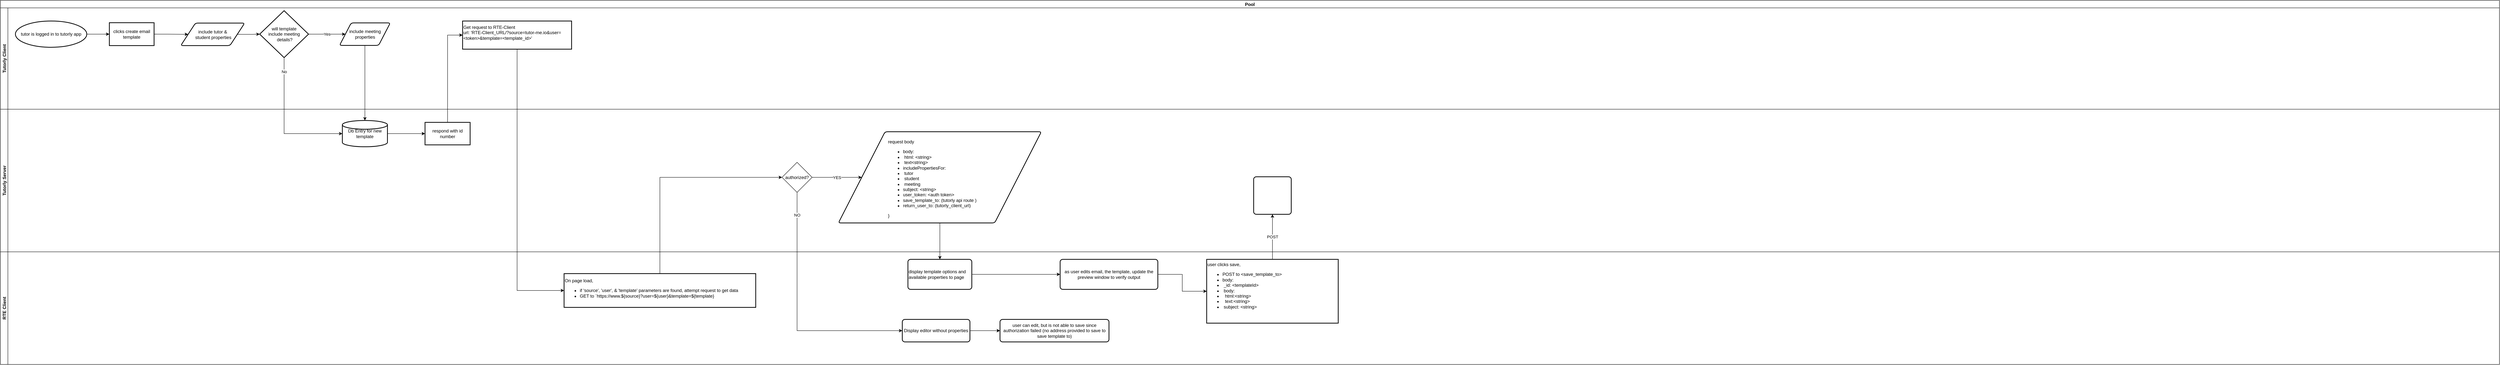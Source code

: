 <mxfile version="16.4.6" type="github">
  <diagram id="xJeY-aYBspKVuAbn9HPW" name="process map">
    <mxGraphModel dx="1370" dy="1121" grid="1" gridSize="10" guides="1" tooltips="1" connect="1" arrows="1" fold="1" page="0" pageScale="1" pageWidth="850" pageHeight="1100" math="0" shadow="0">
      <root>
        <mxCell id="0" />
        <mxCell id="1" parent="0" />
        <mxCell id="YqHw_-z-we6Wixd4SVcK-1" value="Pool" style="swimlane;childLayout=stackLayout;resizeParent=1;resizeParentMax=0;horizontal=1;startSize=20;horizontalStack=0;" vertex="1" parent="1">
          <mxGeometry x="-40" y="-30" width="6650" height="970" as="geometry" />
        </mxCell>
        <mxCell id="YqHw_-z-we6Wixd4SVcK-20" value="" style="edgeStyle=orthogonalEdgeStyle;rounded=0;orthogonalLoop=1;jettySize=auto;html=1;entryX=0;entryY=0.5;entryDx=0;entryDy=0;" edge="1" parent="YqHw_-z-we6Wixd4SVcK-1" source="YqHw_-z-we6Wixd4SVcK-17" target="YqHw_-z-we6Wixd4SVcK-19">
          <mxGeometry relative="1" as="geometry" />
        </mxCell>
        <mxCell id="YqHw_-z-we6Wixd4SVcK-22" value="" style="edgeStyle=orthogonalEdgeStyle;rounded=0;orthogonalLoop=1;jettySize=auto;html=1;entryX=0;entryY=0.5;entryDx=0;entryDy=0;exitX=0.5;exitY=1;exitDx=0;exitDy=0;" edge="1" parent="YqHw_-z-we6Wixd4SVcK-1" source="YqHw_-z-we6Wixd4SVcK-19" target="YqHw_-z-we6Wixd4SVcK-33">
          <mxGeometry relative="1" as="geometry">
            <mxPoint x="1375" y="900.5" as="targetPoint" />
          </mxGeometry>
        </mxCell>
        <mxCell id="YqHw_-z-we6Wixd4SVcK-2" value="Tutorly Client" style="swimlane;startSize=20;horizontal=0;" vertex="1" parent="YqHw_-z-we6Wixd4SVcK-1">
          <mxGeometry y="20" width="6650" height="270" as="geometry" />
        </mxCell>
        <mxCell id="YqHw_-z-we6Wixd4SVcK-5" value="tutor is logged in to tutorly app" style="strokeWidth=2;html=1;shape=mxgraph.flowchart.start_1;whiteSpace=wrap;" vertex="1" parent="YqHw_-z-we6Wixd4SVcK-2">
          <mxGeometry x="40" y="35" width="190" height="70" as="geometry" />
        </mxCell>
        <mxCell id="YqHw_-z-we6Wixd4SVcK-29" style="edgeStyle=orthogonalEdgeStyle;rounded=0;orthogonalLoop=1;jettySize=auto;html=1;exitX=1;exitY=0.5;exitDx=0;exitDy=0;" edge="1" parent="YqHw_-z-we6Wixd4SVcK-2" source="YqHw_-z-we6Wixd4SVcK-6" target="YqHw_-z-we6Wixd4SVcK-27">
          <mxGeometry relative="1" as="geometry" />
        </mxCell>
        <mxCell id="YqHw_-z-we6Wixd4SVcK-6" value="clicks create email template" style="whiteSpace=wrap;html=1;strokeWidth=2;" vertex="1" parent="YqHw_-z-we6Wixd4SVcK-2">
          <mxGeometry x="290" y="39.5" width="119" height="61" as="geometry" />
        </mxCell>
        <mxCell id="YqHw_-z-we6Wixd4SVcK-7" value="" style="edgeStyle=orthogonalEdgeStyle;rounded=0;orthogonalLoop=1;jettySize=auto;html=1;" edge="1" parent="YqHw_-z-we6Wixd4SVcK-2" source="YqHw_-z-we6Wixd4SVcK-5" target="YqHw_-z-we6Wixd4SVcK-6">
          <mxGeometry relative="1" as="geometry" />
        </mxCell>
        <mxCell id="YqHw_-z-we6Wixd4SVcK-19" value="&lt;div&gt;&lt;span&gt;Get request to RTE-Client&lt;/span&gt;&lt;/div&gt;&lt;div&gt;&lt;span&gt;url: &#39;RTE-Client_URL/?source=tutor-me.io&amp;amp;user=&amp;lt;token&amp;gt;&amp;amp;template=&amp;lt;template_id&amp;gt;&#39;&lt;/span&gt;&lt;/div&gt;&lt;div&gt;&lt;br&gt;&lt;/div&gt;" style="whiteSpace=wrap;html=1;fillColor=rgb(255, 255, 255);strokeColor=rgb(0, 0, 0);fontColor=rgb(0, 0, 0);strokeWidth=2;align=left;" vertex="1" parent="YqHw_-z-we6Wixd4SVcK-2">
          <mxGeometry x="1230" y="35" width="290" height="75" as="geometry" />
        </mxCell>
        <mxCell id="YqHw_-z-we6Wixd4SVcK-23" value="will template&lt;br&gt;include meeting&lt;br&gt;&amp;nbsp;details?" style="rhombus;whiteSpace=wrap;html=1;strokeWidth=2;" vertex="1" parent="YqHw_-z-we6Wixd4SVcK-2">
          <mxGeometry x="690" y="7.5" width="130" height="125" as="geometry" />
        </mxCell>
        <mxCell id="YqHw_-z-we6Wixd4SVcK-30" style="edgeStyle=orthogonalEdgeStyle;rounded=0;orthogonalLoop=1;jettySize=auto;html=1;exitX=1;exitY=0.5;exitDx=0;exitDy=0;entryX=0;entryY=0.5;entryDx=0;entryDy=0;" edge="1" parent="YqHw_-z-we6Wixd4SVcK-2" source="YqHw_-z-we6Wixd4SVcK-27" target="YqHw_-z-we6Wixd4SVcK-23">
          <mxGeometry relative="1" as="geometry" />
        </mxCell>
        <mxCell id="YqHw_-z-we6Wixd4SVcK-27" value="include tutor &amp;amp;&lt;br&gt;&amp;nbsp;student properties" style="shape=parallelogram;html=1;strokeWidth=2;perimeter=parallelogramPerimeter;whiteSpace=wrap;rounded=1;arcSize=12;size=0.23;fontFamily=Helvetica;fontSize=12;fontColor=rgb(0, 0, 0);align=center;strokeColor=rgb(0, 0, 0);fillColor=rgb(255, 255, 255);" vertex="1" parent="YqHw_-z-we6Wixd4SVcK-2">
          <mxGeometry x="480" y="40.5" width="170" height="60" as="geometry" />
        </mxCell>
        <mxCell id="YqHw_-z-we6Wixd4SVcK-25" value="include meeting properties" style="shape=parallelogram;html=1;strokeWidth=2;perimeter=parallelogramPerimeter;whiteSpace=wrap;rounded=1;arcSize=12;size=0.23;fontFamily=Helvetica;fontSize=12;fontColor=rgb(0, 0, 0);align=center;strokeColor=rgb(0, 0, 0);fillColor=rgb(255, 255, 255);" vertex="1" parent="YqHw_-z-we6Wixd4SVcK-2">
          <mxGeometry x="902.5" y="40" width="135" height="60" as="geometry" />
        </mxCell>
        <mxCell id="YqHw_-z-we6Wixd4SVcK-26" value="Yes" style="edgeStyle=orthogonalEdgeStyle;rounded=0;orthogonalLoop=1;jettySize=auto;html=1;" edge="1" parent="YqHw_-z-we6Wixd4SVcK-2" source="YqHw_-z-we6Wixd4SVcK-23" target="YqHw_-z-we6Wixd4SVcK-25">
          <mxGeometry relative="1" as="geometry" />
        </mxCell>
        <mxCell id="YqHw_-z-we6Wixd4SVcK-40" value="" style="edgeStyle=orthogonalEdgeStyle;rounded=0;orthogonalLoop=1;jettySize=auto;html=1;" edge="1" parent="YqHw_-z-we6Wixd4SVcK-1" source="YqHw_-z-we6Wixd4SVcK-37" target="YqHw_-z-we6Wixd4SVcK-39">
          <mxGeometry relative="1" as="geometry" />
        </mxCell>
        <mxCell id="YqHw_-z-we6Wixd4SVcK-3" value="Tutorly Server" style="swimlane;startSize=20;horizontal=0;" vertex="1" parent="YqHw_-z-we6Wixd4SVcK-1">
          <mxGeometry y="290" width="6650" height="380" as="geometry" />
        </mxCell>
        <mxCell id="YqHw_-z-we6Wixd4SVcK-15" value="Db Entry for new template" style="strokeWidth=2;html=1;shape=mxgraph.flowchart.database;whiteSpace=wrap;fontFamily=Helvetica;fontSize=12;fontColor=rgb(0, 0, 0);align=center;strokeColor=rgb(0, 0, 0);fillColor=rgb(255, 255, 255);" vertex="1" parent="YqHw_-z-we6Wixd4SVcK-3">
          <mxGeometry x="910" y="30" width="120" height="70" as="geometry" />
        </mxCell>
        <mxCell id="YqHw_-z-we6Wixd4SVcK-17" value="respond with id number" style="whiteSpace=wrap;html=1;fillColor=rgb(255, 255, 255);strokeColor=rgb(0, 0, 0);fontColor=rgb(0, 0, 0);strokeWidth=2;" vertex="1" parent="YqHw_-z-we6Wixd4SVcK-3">
          <mxGeometry x="1130" y="35" width="120" height="60" as="geometry" />
        </mxCell>
        <mxCell id="YqHw_-z-we6Wixd4SVcK-18" value="" style="edgeStyle=orthogonalEdgeStyle;rounded=0;orthogonalLoop=1;jettySize=auto;html=1;" edge="1" parent="YqHw_-z-we6Wixd4SVcK-3" source="YqHw_-z-we6Wixd4SVcK-15" target="YqHw_-z-we6Wixd4SVcK-17">
          <mxGeometry relative="1" as="geometry" />
        </mxCell>
        <mxCell id="YqHw_-z-we6Wixd4SVcK-37" value="" style="shape=parallelogram;html=1;strokeWidth=2;perimeter=parallelogramPerimeter;whiteSpace=wrap;rounded=1;arcSize=12;size=0.23;fontFamily=Helvetica;fontSize=12;fontColor=rgb(0, 0, 0);align=center;strokeColor=rgb(0, 0, 0);fillColor=rgb(255, 255, 255);" vertex="1" parent="YqHw_-z-we6Wixd4SVcK-3">
          <mxGeometry x="2230" y="60" width="540" height="243" as="geometry" />
        </mxCell>
        <mxCell id="YqHw_-z-we6Wixd4SVcK-41" value="&lt;div&gt;request body&lt;/div&gt;&lt;div&gt;&lt;ul&gt;&lt;li&gt;body:&amp;nbsp;&lt;/li&gt;&lt;li&gt;&lt;span style=&quot;white-space: pre&quot;&gt;	&lt;/span&gt;html: &amp;lt;string&amp;gt;&lt;/li&gt;&lt;li&gt;&lt;span style=&quot;white-space: pre&quot;&gt;	&lt;/span&gt;text&amp;lt;string&amp;gt;&lt;/li&gt;&lt;li&gt;&lt;span&gt;includePropertiesFor:&lt;/span&gt;&lt;br&gt;&lt;/li&gt;&lt;li&gt;&lt;span&gt;&lt;span&gt;	&lt;/span&gt;&lt;span&gt;	&lt;/span&gt;&lt;span style=&quot;white-space: pre&quot;&gt;	&lt;/span&gt;tutor&lt;/span&gt;&lt;/li&gt;&lt;li&gt;&lt;span&gt;	&lt;/span&gt;&lt;span&gt;	&lt;/span&gt;&lt;span style=&quot;white-space: pre&quot;&gt;	&lt;/span&gt;student&lt;/li&gt;&lt;li&gt;&lt;span&gt;	&lt;/span&gt;&lt;span&gt;	&lt;/span&gt;&lt;span style=&quot;white-space: pre&quot;&gt;	&lt;/span&gt;meeting&lt;/li&gt;&lt;li&gt;&lt;span&gt;subject: &amp;lt;string&amp;gt;&lt;/span&gt;&lt;br&gt;&lt;/li&gt;&lt;li&gt;user_token: &amp;lt;auth token&amp;gt;&lt;/li&gt;&lt;li&gt;save_template_to: (tutorly api route )&lt;/li&gt;&lt;li&gt;return_user_to: (tutorly_client_url)&lt;/li&gt;&lt;/ul&gt;&lt;/div&gt;&lt;blockquote style=&quot;margin: 0 0 0 40px ; border: none ; padding: 0px&quot;&gt;&lt;/blockquote&gt;&lt;blockquote style=&quot;margin: 0 0 0 40px ; border: none ; padding: 0px&quot;&gt;&lt;/blockquote&gt;&lt;span&gt;&lt;/span&gt;&lt;div&gt;}&lt;/div&gt;" style="text;html=1;strokeColor=none;fillColor=none;align=left;verticalAlign=middle;whiteSpace=wrap;rounded=0;" vertex="1" parent="YqHw_-z-we6Wixd4SVcK-3">
          <mxGeometry x="2360" y="70" width="350" height="230" as="geometry" />
        </mxCell>
        <mxCell id="YqHw_-z-we6Wixd4SVcK-53" value="YES" style="edgeStyle=orthogonalEdgeStyle;rounded=0;orthogonalLoop=1;jettySize=auto;html=1;" edge="1" parent="YqHw_-z-we6Wixd4SVcK-3" source="YqHw_-z-we6Wixd4SVcK-48" target="YqHw_-z-we6Wixd4SVcK-37">
          <mxGeometry relative="1" as="geometry" />
        </mxCell>
        <mxCell id="YqHw_-z-we6Wixd4SVcK-48" value="authorized?" style="rhombus;whiteSpace=wrap;html=1;" vertex="1" parent="YqHw_-z-we6Wixd4SVcK-3">
          <mxGeometry x="2080" y="141.5" width="80" height="80" as="geometry" />
        </mxCell>
        <mxCell id="YqHw_-z-we6Wixd4SVcK-59" value="" style="rounded=1;whiteSpace=wrap;html=1;absoluteArcSize=1;arcSize=14;strokeWidth=2;" vertex="1" parent="YqHw_-z-we6Wixd4SVcK-3">
          <mxGeometry x="3335" y="180" width="100" height="100" as="geometry" />
        </mxCell>
        <mxCell id="YqHw_-z-we6Wixd4SVcK-4" value="RTE Client" style="swimlane;startSize=20;horizontal=0;" vertex="1" parent="YqHw_-z-we6Wixd4SVcK-1">
          <mxGeometry y="670" width="6650" height="300" as="geometry" />
        </mxCell>
        <mxCell id="YqHw_-z-we6Wixd4SVcK-33" value="On page load, &lt;br&gt;&lt;ul&gt;&lt;li&gt;if &#39;source&#39;, &#39;user&#39;, &amp;amp; &#39;template&#39; parameters are found,&lt;span&gt;&amp;nbsp;attempt request &lt;/span&gt;to get data&lt;/li&gt;&lt;li&gt;GET to `https://www.${source}?user=${user}&amp;amp;template=${template}&lt;/li&gt;&lt;/ul&gt;" style="whiteSpace=wrap;html=1;align=left;fillColor=rgb(255, 255, 255);strokeColor=rgb(0, 0, 0);fontColor=rgb(0, 0, 0);strokeWidth=2;" vertex="1" parent="YqHw_-z-we6Wixd4SVcK-4">
          <mxGeometry x="1500" y="58" width="510" height="90" as="geometry" />
        </mxCell>
        <mxCell id="YqHw_-z-we6Wixd4SVcK-39" value="display template options and available properties to page" style="rounded=1;whiteSpace=wrap;html=1;absoluteArcSize=1;arcSize=14;strokeWidth=2;fontFamily=Helvetica;fontSize=12;fontColor=rgb(0, 0, 0);align=left;strokeColor=rgb(0, 0, 0);fillColor=rgb(255, 255, 255);" vertex="1" parent="YqHw_-z-we6Wixd4SVcK-4">
          <mxGeometry x="2415" y="20" width="170" height="80" as="geometry" />
        </mxCell>
        <mxCell id="YqHw_-z-we6Wixd4SVcK-42" value="as user edits email, the template, update the preview window to verify output" style="rounded=1;whiteSpace=wrap;html=1;absoluteArcSize=1;arcSize=14;strokeWidth=2;fontFamily=Helvetica;fontSize=12;fontColor=rgb(0, 0, 0);align=center;strokeColor=rgb(0, 0, 0);fillColor=rgb(255, 255, 255);" vertex="1" parent="YqHw_-z-we6Wixd4SVcK-4">
          <mxGeometry x="2820" y="20" width="260" height="80" as="geometry" />
        </mxCell>
        <mxCell id="YqHw_-z-we6Wixd4SVcK-43" value="" style="edgeStyle=orthogonalEdgeStyle;rounded=0;orthogonalLoop=1;jettySize=auto;html=1;entryX=0;entryY=0.5;entryDx=0;entryDy=0;" edge="1" parent="YqHw_-z-we6Wixd4SVcK-4" source="YqHw_-z-we6Wixd4SVcK-39" target="YqHw_-z-we6Wixd4SVcK-42">
          <mxGeometry relative="1" as="geometry">
            <Array as="points">
              <mxPoint x="2750" y="60" />
              <mxPoint x="2750" y="60" />
            </Array>
          </mxGeometry>
        </mxCell>
        <mxCell id="YqHw_-z-we6Wixd4SVcK-54" value="Display editor without properties" style="rounded=1;whiteSpace=wrap;html=1;absoluteArcSize=1;arcSize=14;strokeWidth=2;fontFamily=Helvetica;fontSize=12;fontColor=rgb(0, 0, 0);align=center;strokeColor=rgb(0, 0, 0);fillColor=rgb(255, 255, 255);" vertex="1" parent="YqHw_-z-we6Wixd4SVcK-4">
          <mxGeometry x="2400" y="180" width="180" height="60" as="geometry" />
        </mxCell>
        <mxCell id="YqHw_-z-we6Wixd4SVcK-44" value="&lt;div&gt;&lt;span&gt;user clicks save,&lt;/span&gt;&lt;/div&gt;&lt;div&gt;&lt;ul&gt;&lt;li&gt;&lt;span&gt;POST to &amp;lt;save_template_to&amp;gt;&lt;/span&gt;&lt;/li&gt;&lt;li&gt;body:&lt;/li&gt;&lt;li&gt;&lt;span style=&quot;white-space: pre&quot;&gt;	&lt;/span&gt;_id: &amp;lt;templateId&amp;gt;&lt;br&gt;&lt;/li&gt;&lt;li&gt;&lt;span style=&quot;white-space: pre&quot;&gt;	&lt;/span&gt;body:&lt;br&gt;&lt;/li&gt;&lt;li&gt;&lt;span style=&quot;white-space: pre&quot;&gt;	&lt;/span&gt;&lt;span style=&quot;white-space: pre&quot;&gt;	&lt;/span&gt;html:&amp;lt;string&amp;gt;&lt;br&gt;&lt;/li&gt;&lt;li&gt;&lt;span style=&quot;white-space: pre&quot;&gt;	&lt;/span&gt;&lt;span style=&quot;white-space: pre&quot;&gt;	&lt;/span&gt;text:&amp;lt;string&amp;gt;&lt;br&gt;&lt;/li&gt;&lt;li&gt;&lt;span style=&quot;white-space: pre&quot;&gt;	&lt;/span&gt;subject: &amp;lt;string&amp;gt;&lt;br&gt;&lt;/li&gt;&lt;/ul&gt;&lt;/div&gt;" style="whiteSpace=wrap;html=1;align=left;fillColor=rgb(255, 255, 255);strokeColor=rgb(0, 0, 0);fontColor=rgb(0, 0, 0);strokeWidth=2;verticalAlign=top;" vertex="1" parent="YqHw_-z-we6Wixd4SVcK-4">
          <mxGeometry x="3210" y="20" width="350" height="170" as="geometry" />
        </mxCell>
        <mxCell id="YqHw_-z-we6Wixd4SVcK-45" value="" style="edgeStyle=orthogonalEdgeStyle;rounded=0;orthogonalLoop=1;jettySize=auto;html=1;" edge="1" parent="YqHw_-z-we6Wixd4SVcK-4" source="YqHw_-z-we6Wixd4SVcK-42" target="YqHw_-z-we6Wixd4SVcK-44">
          <mxGeometry relative="1" as="geometry" />
        </mxCell>
        <mxCell id="YqHw_-z-we6Wixd4SVcK-57" value="user can edit, but is not able to save since authorization failed (no address provided to save to save template to)" style="rounded=1;whiteSpace=wrap;html=1;absoluteArcSize=1;arcSize=14;strokeWidth=2;fontFamily=Helvetica;fontSize=12;fontColor=rgb(0, 0, 0);align=center;strokeColor=rgb(0, 0, 0);fillColor=rgb(255, 255, 255);" vertex="1" parent="YqHw_-z-we6Wixd4SVcK-4">
          <mxGeometry x="2660" y="180" width="290" height="60" as="geometry" />
        </mxCell>
        <mxCell id="YqHw_-z-we6Wixd4SVcK-58" value="" style="edgeStyle=orthogonalEdgeStyle;rounded=0;orthogonalLoop=1;jettySize=auto;html=1;" edge="1" parent="YqHw_-z-we6Wixd4SVcK-4" source="YqHw_-z-we6Wixd4SVcK-54" target="YqHw_-z-we6Wixd4SVcK-57">
          <mxGeometry relative="1" as="geometry" />
        </mxCell>
        <mxCell id="YqHw_-z-we6Wixd4SVcK-32" value="No" style="edgeStyle=orthogonalEdgeStyle;rounded=0;orthogonalLoop=1;jettySize=auto;html=1;exitX=0.5;exitY=1;exitDx=0;exitDy=0;entryX=0;entryY=0.5;entryDx=0;entryDy=0;entryPerimeter=0;" edge="1" parent="YqHw_-z-we6Wixd4SVcK-1" source="YqHw_-z-we6Wixd4SVcK-23" target="YqHw_-z-we6Wixd4SVcK-15">
          <mxGeometry x="-0.79" relative="1" as="geometry">
            <mxPoint as="offset" />
          </mxGeometry>
        </mxCell>
        <mxCell id="YqHw_-z-we6Wixd4SVcK-31" style="edgeStyle=orthogonalEdgeStyle;rounded=0;orthogonalLoop=1;jettySize=auto;html=1;exitX=0.5;exitY=1;exitDx=0;exitDy=0;entryX=0.5;entryY=0;entryDx=0;entryDy=0;entryPerimeter=0;" edge="1" parent="YqHw_-z-we6Wixd4SVcK-1" source="YqHw_-z-we6Wixd4SVcK-25" target="YqHw_-z-we6Wixd4SVcK-15">
          <mxGeometry relative="1" as="geometry" />
        </mxCell>
        <mxCell id="YqHw_-z-we6Wixd4SVcK-51" style="edgeStyle=orthogonalEdgeStyle;rounded=0;orthogonalLoop=1;jettySize=auto;html=1;entryX=0;entryY=0.5;entryDx=0;entryDy=0;exitX=0.5;exitY=0;exitDx=0;exitDy=0;" edge="1" parent="YqHw_-z-we6Wixd4SVcK-1" source="YqHw_-z-we6Wixd4SVcK-33" target="YqHw_-z-we6Wixd4SVcK-48">
          <mxGeometry relative="1" as="geometry" />
        </mxCell>
        <mxCell id="YqHw_-z-we6Wixd4SVcK-55" value="NO" style="edgeStyle=orthogonalEdgeStyle;rounded=0;orthogonalLoop=1;jettySize=auto;html=1;entryX=0;entryY=0.5;entryDx=0;entryDy=0;" edge="1" parent="YqHw_-z-we6Wixd4SVcK-1" source="YqHw_-z-we6Wixd4SVcK-48" target="YqHw_-z-we6Wixd4SVcK-54">
          <mxGeometry x="-0.815" relative="1" as="geometry">
            <Array as="points">
              <mxPoint x="2120" y="880" />
            </Array>
            <mxPoint as="offset" />
          </mxGeometry>
        </mxCell>
        <mxCell id="YqHw_-z-we6Wixd4SVcK-47" value="POST" style="edgeStyle=orthogonalEdgeStyle;rounded=0;orthogonalLoop=1;jettySize=auto;html=1;" edge="1" parent="YqHw_-z-we6Wixd4SVcK-1" source="YqHw_-z-we6Wixd4SVcK-44" target="YqHw_-z-we6Wixd4SVcK-59">
          <mxGeometry relative="1" as="geometry">
            <mxPoint x="3385" y="577" as="targetPoint" />
          </mxGeometry>
        </mxCell>
      </root>
    </mxGraphModel>
  </diagram>
</mxfile>
